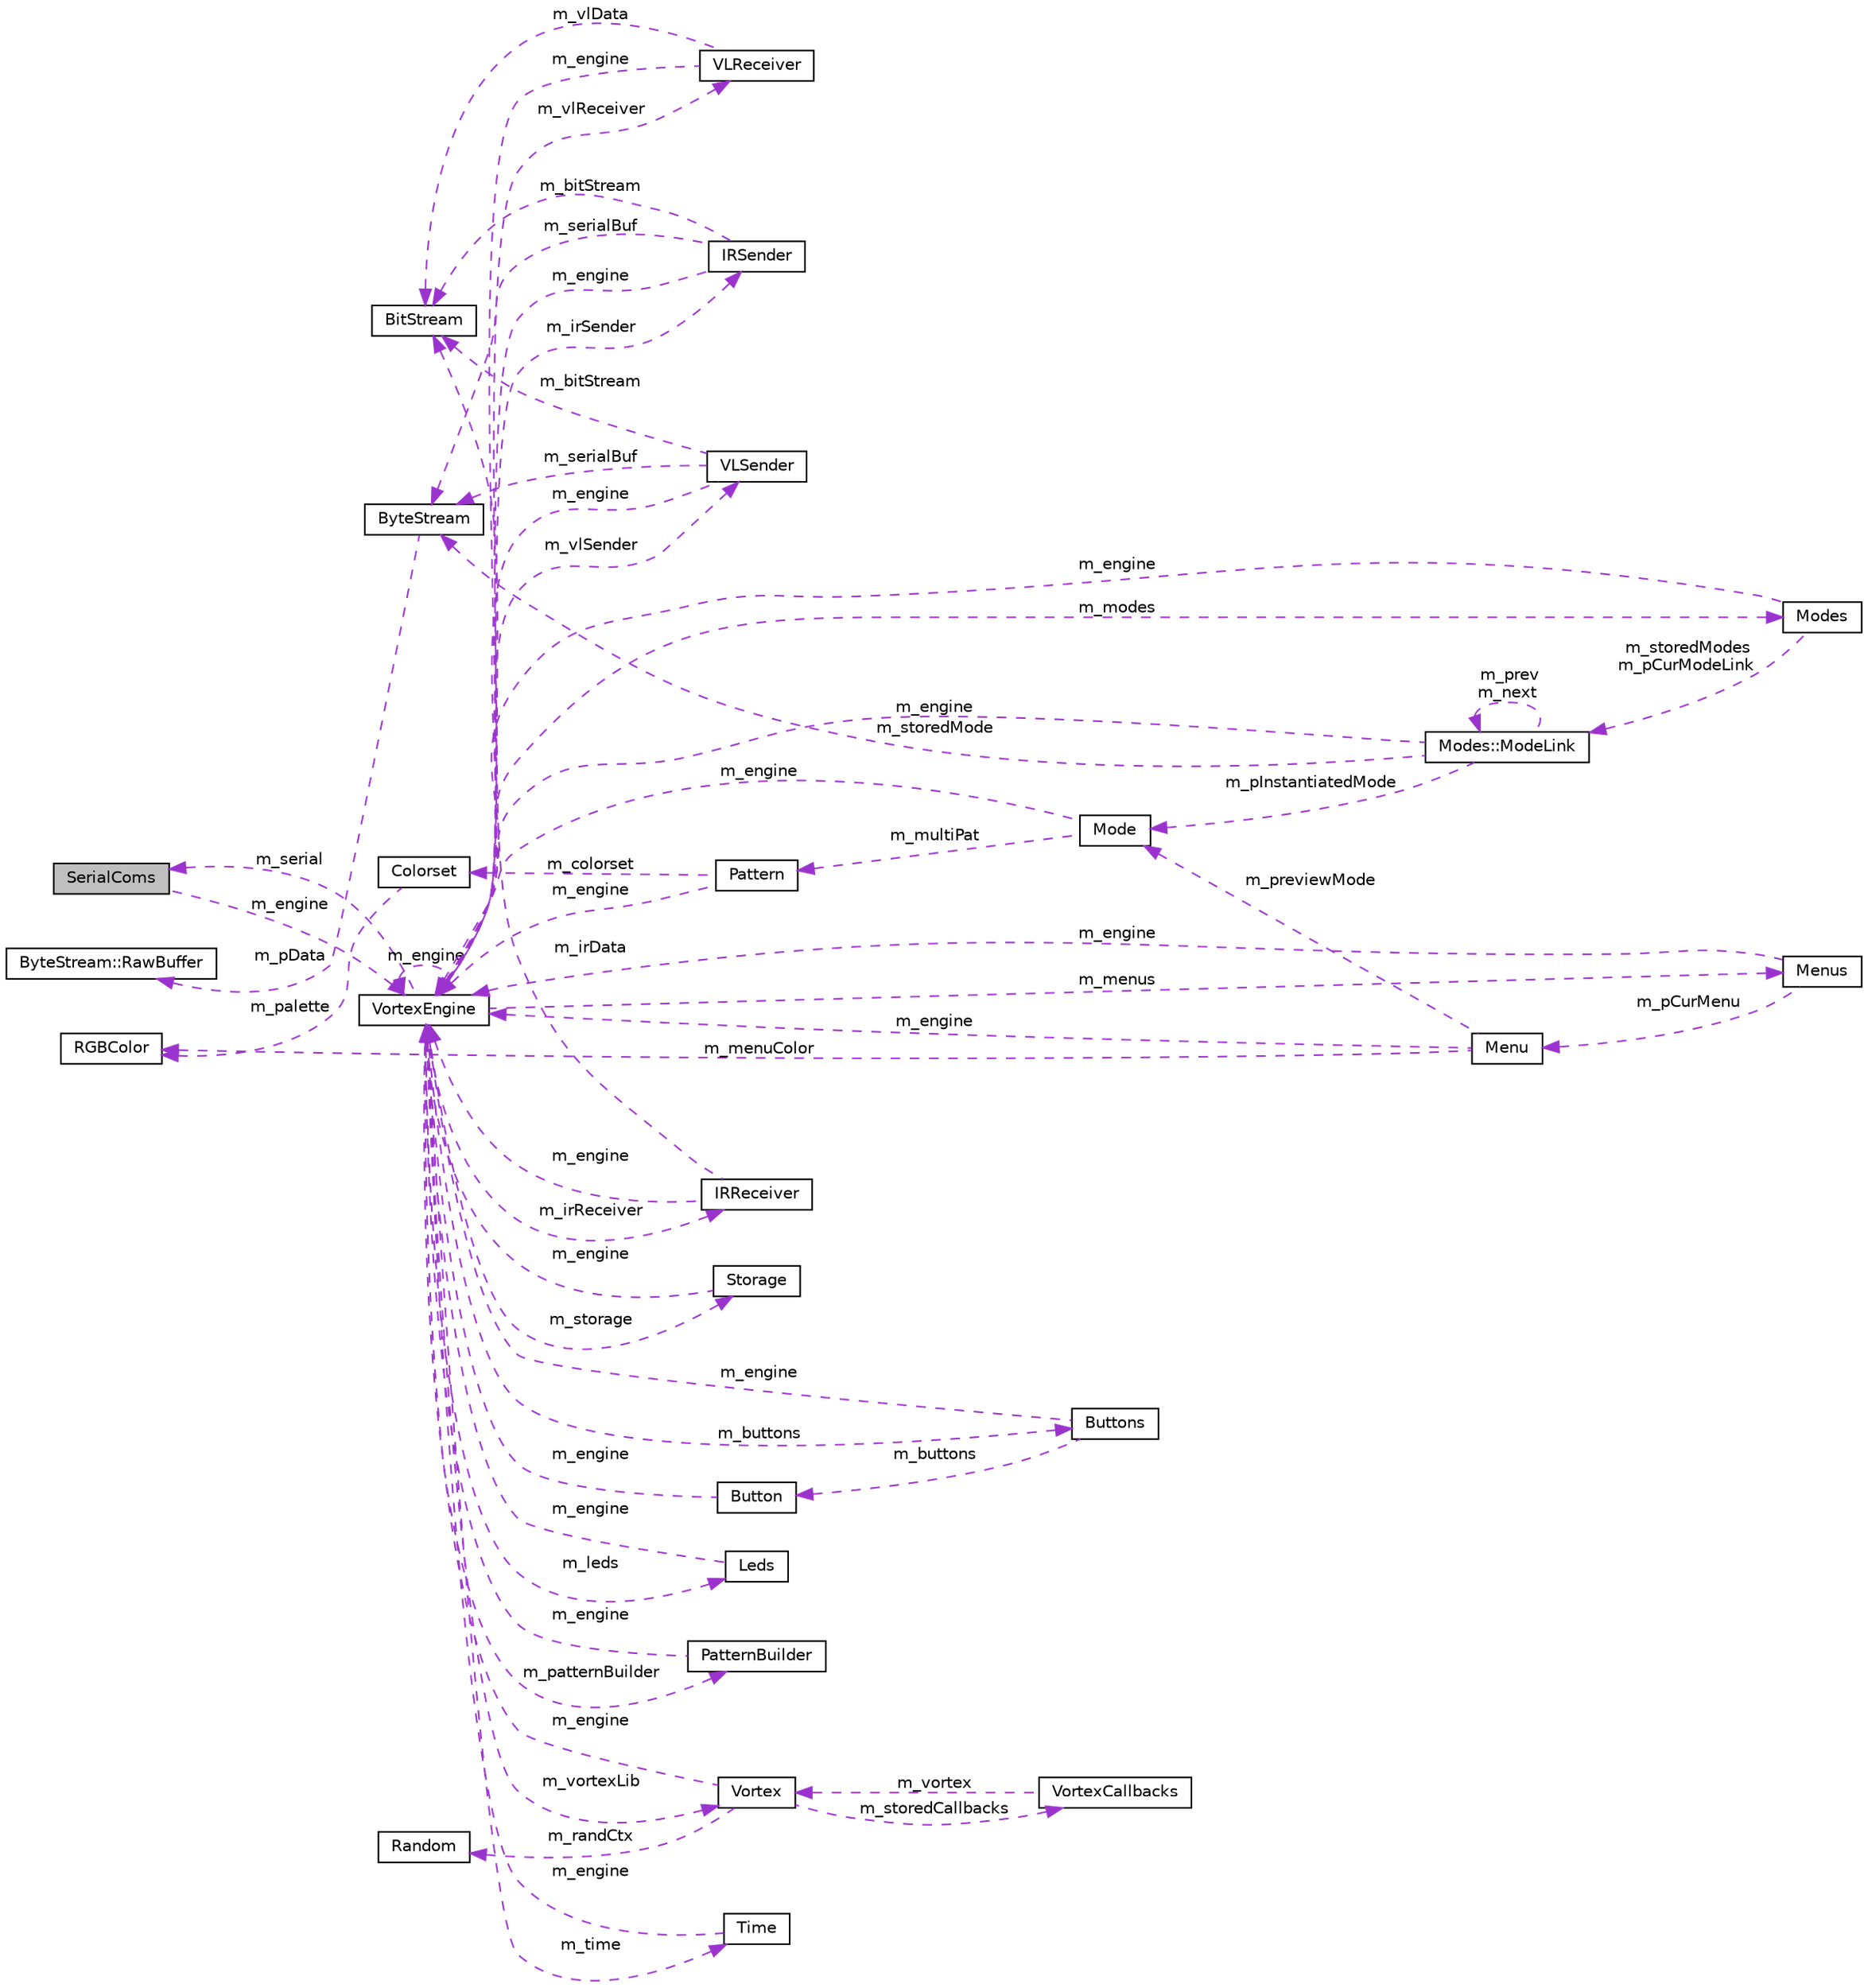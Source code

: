 digraph "SerialComs"
{
 // INTERACTIVE_SVG=YES
 // LATEX_PDF_SIZE
  bgcolor="transparent";
  edge [fontname="Helvetica",fontsize="10",labelfontname="Helvetica",labelfontsize="10"];
  node [fontname="Helvetica",fontsize="10",shape=record];
  rankdir="LR";
  Node1 [label="SerialComs",height=0.2,width=0.4,color="black", fillcolor="grey75", style="filled", fontcolor="black",tooltip=" "];
  Node2 -> Node1 [dir="back",color="darkorchid3",fontsize="10",style="dashed",label=" m_engine" ,fontname="Helvetica"];
  Node2 [label="VortexEngine",height=0.2,width=0.4,color="black",URL="$classVortexEngine.html",tooltip=" "];
  Node3 -> Node2 [dir="back",color="darkorchid3",fontsize="10",style="dashed",label=" m_vlReceiver" ,fontname="Helvetica"];
  Node3 [label="VLReceiver",height=0.2,width=0.4,color="black",URL="$classVLReceiver.html",tooltip=" "];
  Node2 -> Node3 [dir="back",color="darkorchid3",fontsize="10",style="dashed",label=" m_engine" ,fontname="Helvetica"];
  Node4 -> Node3 [dir="back",color="darkorchid3",fontsize="10",style="dashed",label=" m_vlData" ,fontname="Helvetica"];
  Node4 [label="BitStream",height=0.2,width=0.4,color="black",URL="$classBitStream.html",tooltip=" "];
  Node5 -> Node2 [dir="back",color="darkorchid3",fontsize="10",style="dashed",label=" m_storage" ,fontname="Helvetica"];
  Node5 [label="Storage",height=0.2,width=0.4,color="black",URL="$classStorage.html",tooltip=" "];
  Node2 -> Node5 [dir="back",color="darkorchid3",fontsize="10",style="dashed",label=" m_engine" ,fontname="Helvetica"];
  Node6 -> Node2 [dir="back",color="darkorchid3",fontsize="10",style="dashed",label=" m_irSender" ,fontname="Helvetica"];
  Node6 [label="IRSender",height=0.2,width=0.4,color="black",URL="$classIRSender.html",tooltip=" "];
  Node2 -> Node6 [dir="back",color="darkorchid3",fontsize="10",style="dashed",label=" m_engine" ,fontname="Helvetica"];
  Node4 -> Node6 [dir="back",color="darkorchid3",fontsize="10",style="dashed",label=" m_bitStream" ,fontname="Helvetica"];
  Node7 -> Node6 [dir="back",color="darkorchid3",fontsize="10",style="dashed",label=" m_serialBuf" ,fontname="Helvetica"];
  Node7 [label="ByteStream",height=0.2,width=0.4,color="black",URL="$classByteStream.html",tooltip=" "];
  Node8 -> Node7 [dir="back",color="darkorchid3",fontsize="10",style="dashed",label=" m_pData" ,fontname="Helvetica"];
  Node8 [label="ByteStream::RawBuffer",height=0.2,width=0.4,color="black",URL="$structByteStream_1_1RawBuffer.html",tooltip=" "];
  Node2 -> Node2 [dir="back",color="darkorchid3",fontsize="10",style="dashed",label=" m_engine" ,fontname="Helvetica"];
  Node9 -> Node2 [dir="back",color="darkorchid3",fontsize="10",style="dashed",label=" m_buttons" ,fontname="Helvetica"];
  Node9 [label="Buttons",height=0.2,width=0.4,color="black",URL="$classButtons.html",tooltip=" "];
  Node2 -> Node9 [dir="back",color="darkorchid3",fontsize="10",style="dashed",label=" m_engine" ,fontname="Helvetica"];
  Node10 -> Node9 [dir="back",color="darkorchid3",fontsize="10",style="dashed",label=" m_buttons" ,fontname="Helvetica"];
  Node10 [label="Button",height=0.2,width=0.4,color="black",URL="$classButton.html",tooltip=" "];
  Node2 -> Node10 [dir="back",color="darkorchid3",fontsize="10",style="dashed",label=" m_engine" ,fontname="Helvetica"];
  Node11 -> Node2 [dir="back",color="darkorchid3",fontsize="10",style="dashed",label=" m_leds" ,fontname="Helvetica"];
  Node11 [label="Leds",height=0.2,width=0.4,color="black",URL="$classLeds.html",tooltip=" "];
  Node2 -> Node11 [dir="back",color="darkorchid3",fontsize="10",style="dashed",label=" m_engine" ,fontname="Helvetica"];
  Node12 -> Node2 [dir="back",color="darkorchid3",fontsize="10",style="dashed",label=" m_patternBuilder" ,fontname="Helvetica"];
  Node12 [label="PatternBuilder",height=0.2,width=0.4,color="black",URL="$classPatternBuilder.html",tooltip=" "];
  Node2 -> Node12 [dir="back",color="darkorchid3",fontsize="10",style="dashed",label=" m_engine" ,fontname="Helvetica"];
  Node13 -> Node2 [dir="back",color="darkorchid3",fontsize="10",style="dashed",label=" m_vlSender" ,fontname="Helvetica"];
  Node13 [label="VLSender",height=0.2,width=0.4,color="black",URL="$classVLSender.html",tooltip=" "];
  Node2 -> Node13 [dir="back",color="darkorchid3",fontsize="10",style="dashed",label=" m_engine" ,fontname="Helvetica"];
  Node4 -> Node13 [dir="back",color="darkorchid3",fontsize="10",style="dashed",label=" m_bitStream" ,fontname="Helvetica"];
  Node7 -> Node13 [dir="back",color="darkorchid3",fontsize="10",style="dashed",label=" m_serialBuf" ,fontname="Helvetica"];
  Node14 -> Node2 [dir="back",color="darkorchid3",fontsize="10",style="dashed",label=" m_modes" ,fontname="Helvetica"];
  Node14 [label="Modes",height=0.2,width=0.4,color="black",URL="$classModes.html",tooltip=" "];
  Node2 -> Node14 [dir="back",color="darkorchid3",fontsize="10",style="dashed",label=" m_engine" ,fontname="Helvetica"];
  Node15 -> Node14 [dir="back",color="darkorchid3",fontsize="10",style="dashed",label=" m_storedModes\nm_pCurModeLink" ,fontname="Helvetica"];
  Node15 [label="Modes::ModeLink",height=0.2,width=0.4,color="black",URL="$classModes_1_1ModeLink.html",tooltip=" "];
  Node16 -> Node15 [dir="back",color="darkorchid3",fontsize="10",style="dashed",label=" m_pInstantiatedMode" ,fontname="Helvetica"];
  Node16 [label="Mode",height=0.2,width=0.4,color="black",URL="$classMode.html",tooltip=" "];
  Node2 -> Node16 [dir="back",color="darkorchid3",fontsize="10",style="dashed",label=" m_engine" ,fontname="Helvetica"];
  Node17 -> Node16 [dir="back",color="darkorchid3",fontsize="10",style="dashed",label=" m_multiPat" ,fontname="Helvetica"];
  Node17 [label="Pattern",height=0.2,width=0.4,color="black",URL="$classPattern.html",tooltip=" "];
  Node2 -> Node17 [dir="back",color="darkorchid3",fontsize="10",style="dashed",label=" m_engine" ,fontname="Helvetica"];
  Node18 -> Node17 [dir="back",color="darkorchid3",fontsize="10",style="dashed",label=" m_colorset" ,fontname="Helvetica"];
  Node18 [label="Colorset",height=0.2,width=0.4,color="black",URL="$classColorset.html",tooltip=" "];
  Node19 -> Node18 [dir="back",color="darkorchid3",fontsize="10",style="dashed",label=" m_palette" ,fontname="Helvetica"];
  Node19 [label="RGBColor",height=0.2,width=0.4,color="black",URL="$classRGBColor.html",tooltip=" "];
  Node2 -> Node15 [dir="back",color="darkorchid3",fontsize="10",style="dashed",label=" m_engine" ,fontname="Helvetica"];
  Node7 -> Node15 [dir="back",color="darkorchid3",fontsize="10",style="dashed",label=" m_storedMode" ,fontname="Helvetica"];
  Node15 -> Node15 [dir="back",color="darkorchid3",fontsize="10",style="dashed",label=" m_prev\nm_next" ,fontname="Helvetica"];
  Node1 -> Node2 [dir="back",color="darkorchid3",fontsize="10",style="dashed",label=" m_serial" ,fontname="Helvetica"];
  Node20 -> Node2 [dir="back",color="darkorchid3",fontsize="10",style="dashed",label=" m_vortexLib" ,fontname="Helvetica"];
  Node20 [label="Vortex",height=0.2,width=0.4,color="black",URL="$classVortex.html",tooltip=" "];
  Node21 -> Node20 [dir="back",color="darkorchid3",fontsize="10",style="dashed",label=" m_randCtx" ,fontname="Helvetica"];
  Node21 [label="Random",height=0.2,width=0.4,color="black",URL="$classRandom.html",tooltip=" "];
  Node2 -> Node20 [dir="back",color="darkorchid3",fontsize="10",style="dashed",label=" m_engine" ,fontname="Helvetica"];
  Node22 -> Node20 [dir="back",color="darkorchid3",fontsize="10",style="dashed",label=" m_storedCallbacks" ,fontname="Helvetica"];
  Node22 [label="VortexCallbacks",height=0.2,width=0.4,color="black",URL="$classVortexCallbacks.html",tooltip=" "];
  Node20 -> Node22 [dir="back",color="darkorchid3",fontsize="10",style="dashed",label=" m_vortex" ,fontname="Helvetica"];
  Node23 -> Node2 [dir="back",color="darkorchid3",fontsize="10",style="dashed",label=" m_irReceiver" ,fontname="Helvetica"];
  Node23 [label="IRReceiver",height=0.2,width=0.4,color="black",URL="$classIRReceiver.html",tooltip=" "];
  Node2 -> Node23 [dir="back",color="darkorchid3",fontsize="10",style="dashed",label=" m_engine" ,fontname="Helvetica"];
  Node4 -> Node23 [dir="back",color="darkorchid3",fontsize="10",style="dashed",label=" m_irData" ,fontname="Helvetica"];
  Node24 -> Node2 [dir="back",color="darkorchid3",fontsize="10",style="dashed",label=" m_time" ,fontname="Helvetica"];
  Node24 [label="Time",height=0.2,width=0.4,color="black",URL="$classTime.html",tooltip=" "];
  Node2 -> Node24 [dir="back",color="darkorchid3",fontsize="10",style="dashed",label=" m_engine" ,fontname="Helvetica"];
  Node25 -> Node2 [dir="back",color="darkorchid3",fontsize="10",style="dashed",label=" m_menus" ,fontname="Helvetica"];
  Node25 [label="Menus",height=0.2,width=0.4,color="black",URL="$classMenus.html",tooltip=" "];
  Node2 -> Node25 [dir="back",color="darkorchid3",fontsize="10",style="dashed",label=" m_engine" ,fontname="Helvetica"];
  Node26 -> Node25 [dir="back",color="darkorchid3",fontsize="10",style="dashed",label=" m_pCurMenu" ,fontname="Helvetica"];
  Node26 [label="Menu",height=0.2,width=0.4,color="black",URL="$classMenu.html",tooltip=" "];
  Node16 -> Node26 [dir="back",color="darkorchid3",fontsize="10",style="dashed",label=" m_previewMode" ,fontname="Helvetica"];
  Node19 -> Node26 [dir="back",color="darkorchid3",fontsize="10",style="dashed",label=" m_menuColor" ,fontname="Helvetica"];
  Node2 -> Node26 [dir="back",color="darkorchid3",fontsize="10",style="dashed",label=" m_engine" ,fontname="Helvetica"];
}
